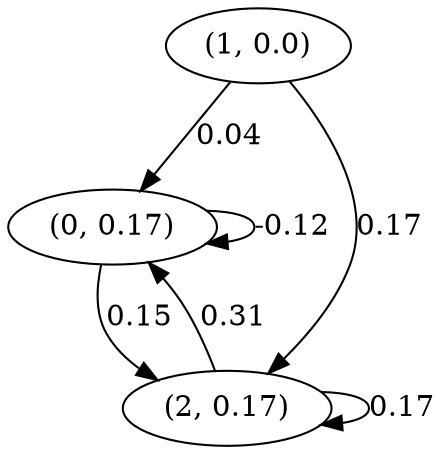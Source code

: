 digraph {
    0 [ label = "(0, 0.17)" ]
    1 [ label = "(1, 0.0)" ]
    2 [ label = "(2, 0.17)" ]
    0 -> 0 [ label = "-0.12" ]
    2 -> 2 [ label = "0.17" ]
    1 -> 0 [ label = "0.04" ]
    2 -> 0 [ label = "0.31" ]
    0 -> 2 [ label = "0.15" ]
    1 -> 2 [ label = "0.17" ]
}

